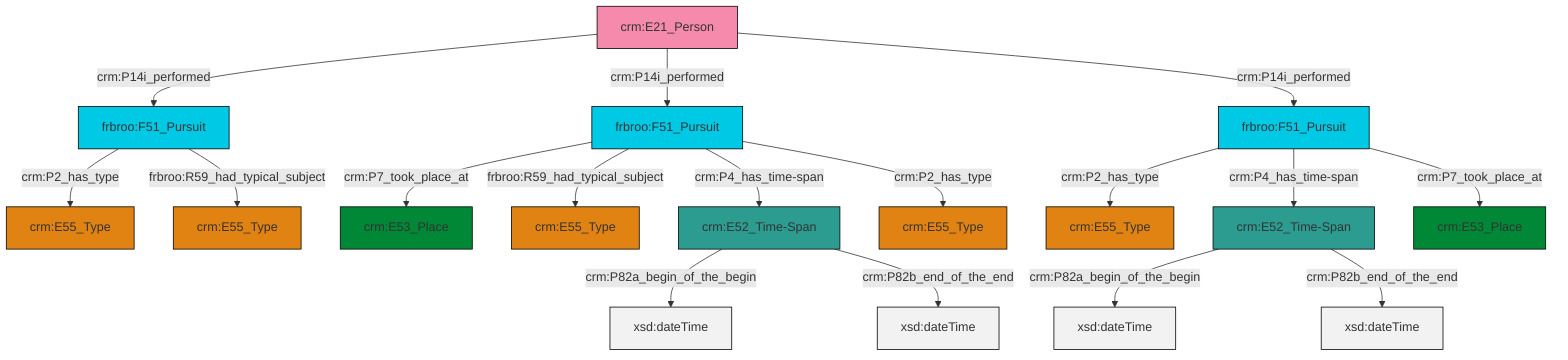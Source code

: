 graph TD
classDef Literal fill:#f2f2f2,stroke:#000000;
classDef CRM_Entity fill:#FFFFFF,stroke:#000000;
classDef Temporal_Entity fill:#00C9E6, stroke:#000000;
classDef Type fill:#E18312, stroke:#000000;
classDef Time-Span fill:#2C9C91, stroke:#000000;
classDef Appellation fill:#FFEB7F, stroke:#000000;
classDef Place fill:#008836, stroke:#000000;
classDef Persistent_Item fill:#B266B2, stroke:#000000;
classDef Conceptual_Object fill:#FFD700, stroke:#000000;
classDef Physical_Thing fill:#D2B48C, stroke:#000000;
classDef Actor fill:#f58aad, stroke:#000000;
classDef PC_Classes fill:#4ce600, stroke:#000000;
classDef Multi fill:#cccccc,stroke:#000000;

0["crm:E21_Person"]:::Actor -->|crm:P14i_performed| 1["frbroo:F51_Pursuit"]:::Temporal_Entity
2["frbroo:F51_Pursuit"]:::Temporal_Entity -->|crm:P2_has_type| 3["crm:E55_Type"]:::Type
0["crm:E21_Person"]:::Actor -->|crm:P14i_performed| 6["frbroo:F51_Pursuit"]:::Temporal_Entity
2["frbroo:F51_Pursuit"]:::Temporal_Entity -->|crm:P4_has_time-span| 11["crm:E52_Time-Span"]:::Time-Span
15["crm:E52_Time-Span"]:::Time-Span -->|crm:P82a_begin_of_the_begin| 16[xsd:dateTime]:::Literal
6["frbroo:F51_Pursuit"]:::Temporal_Entity -->|crm:P7_took_place_at| 4["crm:E53_Place"]:::Place
0["crm:E21_Person"]:::Actor -->|crm:P14i_performed| 2["frbroo:F51_Pursuit"]:::Temporal_Entity
1["frbroo:F51_Pursuit"]:::Temporal_Entity -->|crm:P2_has_type| 18["crm:E55_Type"]:::Type
1["frbroo:F51_Pursuit"]:::Temporal_Entity -->|frbroo:R59_had_typical_subject| 7["crm:E55_Type"]:::Type
11["crm:E52_Time-Span"]:::Time-Span -->|crm:P82a_begin_of_the_begin| 23[xsd:dateTime]:::Literal
11["crm:E52_Time-Span"]:::Time-Span -->|crm:P82b_end_of_the_end| 24[xsd:dateTime]:::Literal
6["frbroo:F51_Pursuit"]:::Temporal_Entity -->|frbroo:R59_had_typical_subject| 25["crm:E55_Type"]:::Type
6["frbroo:F51_Pursuit"]:::Temporal_Entity -->|crm:P4_has_time-span| 15["crm:E52_Time-Span"]:::Time-Span
2["frbroo:F51_Pursuit"]:::Temporal_Entity -->|crm:P7_took_place_at| 28["crm:E53_Place"]:::Place
15["crm:E52_Time-Span"]:::Time-Span -->|crm:P82b_end_of_the_end| 29[xsd:dateTime]:::Literal
6["frbroo:F51_Pursuit"]:::Temporal_Entity -->|crm:P2_has_type| 9["crm:E55_Type"]:::Type